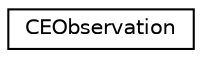 digraph "Graphical Class Hierarchy"
{
  edge [fontname="Helvetica",fontsize="10",labelfontname="Helvetica",labelfontsize="10"];
  node [fontname="Helvetica",fontsize="10",shape=record];
  rankdir="LR";
  Node0 [label="CEObservation",height=0.2,width=0.4,color="black", fillcolor="white", style="filled",URL="$classCEObservation.html",tooltip="The CEObservation class serves as a constant link between an observer, a specified time..."];
}
